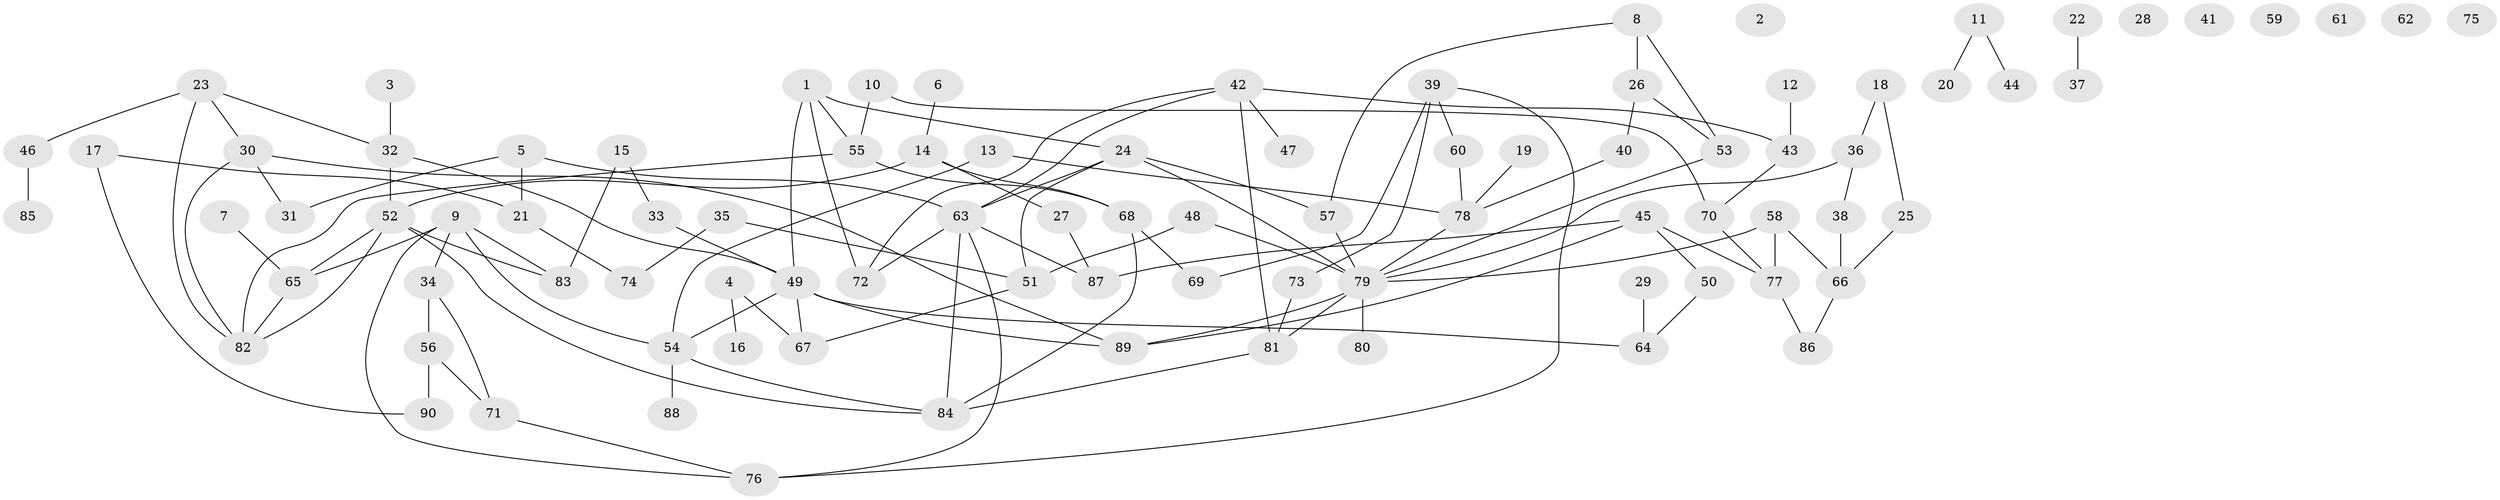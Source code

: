 // coarse degree distribution, {4: 0.09523809523809523, 0: 0.1111111111111111, 1: 0.20634920634920634, 2: 0.19047619047619047, 3: 0.23809523809523808, 7: 0.047619047619047616, 13: 0.015873015873015872, 6: 0.031746031746031744, 5: 0.031746031746031744, 10: 0.015873015873015872, 8: 0.015873015873015872}
// Generated by graph-tools (version 1.1) at 2025/16/03/04/25 18:16:30]
// undirected, 90 vertices, 122 edges
graph export_dot {
graph [start="1"]
  node [color=gray90,style=filled];
  1;
  2;
  3;
  4;
  5;
  6;
  7;
  8;
  9;
  10;
  11;
  12;
  13;
  14;
  15;
  16;
  17;
  18;
  19;
  20;
  21;
  22;
  23;
  24;
  25;
  26;
  27;
  28;
  29;
  30;
  31;
  32;
  33;
  34;
  35;
  36;
  37;
  38;
  39;
  40;
  41;
  42;
  43;
  44;
  45;
  46;
  47;
  48;
  49;
  50;
  51;
  52;
  53;
  54;
  55;
  56;
  57;
  58;
  59;
  60;
  61;
  62;
  63;
  64;
  65;
  66;
  67;
  68;
  69;
  70;
  71;
  72;
  73;
  74;
  75;
  76;
  77;
  78;
  79;
  80;
  81;
  82;
  83;
  84;
  85;
  86;
  87;
  88;
  89;
  90;
  1 -- 24;
  1 -- 49;
  1 -- 55;
  1 -- 72;
  3 -- 32;
  4 -- 16;
  4 -- 67;
  5 -- 21;
  5 -- 31;
  5 -- 63;
  6 -- 14;
  7 -- 65;
  8 -- 26;
  8 -- 53;
  8 -- 57;
  9 -- 34;
  9 -- 54;
  9 -- 65;
  9 -- 76;
  9 -- 83;
  10 -- 55;
  10 -- 70;
  11 -- 20;
  11 -- 44;
  12 -- 43;
  13 -- 54;
  13 -- 78;
  14 -- 27;
  14 -- 52;
  14 -- 68;
  15 -- 33;
  15 -- 83;
  17 -- 21;
  17 -- 90;
  18 -- 25;
  18 -- 36;
  19 -- 78;
  21 -- 74;
  22 -- 37;
  23 -- 30;
  23 -- 32;
  23 -- 46;
  23 -- 82;
  24 -- 51;
  24 -- 57;
  24 -- 63;
  24 -- 79;
  25 -- 66;
  26 -- 40;
  26 -- 53;
  27 -- 87;
  29 -- 64;
  30 -- 31;
  30 -- 82;
  30 -- 89;
  32 -- 49;
  32 -- 52;
  33 -- 49;
  34 -- 56;
  34 -- 71;
  35 -- 51;
  35 -- 74;
  36 -- 38;
  36 -- 79;
  38 -- 66;
  39 -- 60;
  39 -- 69;
  39 -- 73;
  39 -- 76;
  40 -- 78;
  42 -- 43;
  42 -- 47;
  42 -- 63;
  42 -- 72;
  42 -- 81;
  43 -- 70;
  45 -- 50;
  45 -- 77;
  45 -- 87;
  45 -- 89;
  46 -- 85;
  48 -- 51;
  48 -- 79;
  49 -- 54;
  49 -- 64;
  49 -- 67;
  49 -- 89;
  50 -- 64;
  51 -- 67;
  52 -- 65;
  52 -- 82;
  52 -- 83;
  52 -- 84;
  53 -- 79;
  54 -- 84;
  54 -- 88;
  55 -- 68;
  55 -- 82;
  56 -- 71;
  56 -- 90;
  57 -- 79;
  58 -- 66;
  58 -- 77;
  58 -- 79;
  60 -- 78;
  63 -- 72;
  63 -- 76;
  63 -- 84;
  63 -- 87;
  65 -- 82;
  66 -- 86;
  68 -- 69;
  68 -- 84;
  70 -- 77;
  71 -- 76;
  73 -- 81;
  77 -- 86;
  78 -- 79;
  79 -- 80;
  79 -- 81;
  79 -- 89;
  81 -- 84;
}
